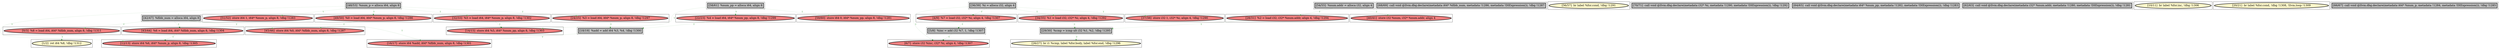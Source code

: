 
digraph G {



node168->node166 [style=dotted,color=forestgreen,label="T",fontcolor=forestgreen ]
node175->node188 [style=dotted,color=forestgreen,label="T",fontcolor=forestgreen ]
node193->node184 [style=dotted,color=forestgreen,label="T",fontcolor=forestgreen ]
node160->node163 [style=dotted,color=forestgreen,label="T",fontcolor=forestgreen ]
node189->node172 [style=dotted,color=forestgreen,label="T",fontcolor=forestgreen ]
node163->node188 [style=dotted,color=forestgreen,label="T",fontcolor=forestgreen ]
node193->node178 [style=dotted,color=forestgreen,label="T",fontcolor=forestgreen ]
node189->node191 [style=dotted,color=forestgreen,label="T",fontcolor=forestgreen ]
node189->node169 [style=dotted,color=forestgreen,label="T",fontcolor=forestgreen ]
node173->node192 [style=dotted,color=forestgreen,label="T",fontcolor=forestgreen ]
node171->node192 [style=dotted,color=forestgreen,label="T",fontcolor=forestgreen ]
node169->node166 [style=dotted,color=forestgreen,label="T",fontcolor=forestgreen ]
node192->node170 [style=dotted,color=forestgreen,label="T",fontcolor=forestgreen ]
node159->node179 [style=dotted,color=forestgreen,label="T",fontcolor=forestgreen ]
node175->node173 [style=dotted,color=forestgreen,label="T",fontcolor=forestgreen ]
node182->node190 [style=dotted,color=forestgreen,label="T",fontcolor=forestgreen ]
node175->node174 [style=dotted,color=forestgreen,label="T",fontcolor=forestgreen ]
node191->node178 [style=dotted,color=forestgreen,label="T",fontcolor=forestgreen ]
node193->node165 [style=dotted,color=forestgreen,label="T",fontcolor=forestgreen ]
node189->node162 [style=dotted,color=forestgreen,label="T",fontcolor=forestgreen ]
node182->node164 [style=dotted,color=forestgreen,label="T",fontcolor=forestgreen ]
node175->node160 [style=dotted,color=forestgreen,label="T",fontcolor=forestgreen ]
node182->node168 [style=dotted,color=forestgreen,label="T",fontcolor=forestgreen ]
node172->node164 [style=dotted,color=forestgreen,label="T",fontcolor=forestgreen ]
node187->node171 [style=dotted,color=forestgreen,label="T",fontcolor=forestgreen ]
node189->node185 [style=dotted,color=forestgreen,label="T",fontcolor=forestgreen ]
node166->node165 [style=dotted,color=forestgreen,label="T",fontcolor=forestgreen ]
node193->node159 [style=dotted,color=forestgreen,label="T",fontcolor=forestgreen ]
node184->node162 [style=dotted,color=forestgreen,label="T",fontcolor=forestgreen ]
node187->node194 [style=dotted,color=forestgreen,label="T",fontcolor=forestgreen ]


subgraph cluster33 {


node192 [penwidth=3.0,fontsize=20,fillcolor=grey,label="[29/30]  %cmp = icmp ult i32 %1, %2, !dbg !1295",shape=rectangle,style=filled ]



}

subgraph cluster27 {


node186 [penwidth=3.0,fontsize=20,fillcolor=grey,label="[68/69]  call void @llvm.dbg.declare(metadata i64* %fibb_num, metadata !1286, metadata !DIExpression()), !dbg !1287",shape=rectangle,style=filled ]



}

subgraph cluster28 {


node187 [penwidth=3.0,fontsize=20,fillcolor=grey,label="[54/55]  %num.addr = alloca i32, align 4",shape=rectangle,style=filled ]



}

subgraph cluster26 {


node185 [penwidth=3.0,fontsize=20,fillcolor=lightcoral,label="[51/52]  store i64 1, i64* %num_p, align 8, !dbg !1283",shape=ellipse,style=filled ]



}

subgraph cluster29 {


node188 [penwidth=3.0,fontsize=20,fillcolor=lightcoral,label="[6/7]  store i32 %inc, i32* %i, align 4, !dbg !1307",shape=ellipse,style=filled ]



}

subgraph cluster25 {


node184 [penwidth=3.0,fontsize=20,fillcolor=lightcoral,label="[43/44]  %6 = load i64, i64* %fibb_num, align 8, !dbg !1304",shape=ellipse,style=filled ]



}

subgraph cluster24 {


node183 [penwidth=3.0,fontsize=20,fillcolor=lemonchiffon,label="[56/57]  br label %for.cond, !dbg !1291",shape=ellipse,style=filled ]



}

subgraph cluster22 {


node181 [penwidth=3.0,fontsize=20,fillcolor=grey,label="[70/71]  call void @llvm.dbg.declare(metadata i32* %i, metadata !1290, metadata !DIExpression()), !dbg !1292",shape=rectangle,style=filled ]



}

subgraph cluster20 {


node179 [penwidth=3.0,fontsize=20,fillcolor=lemonchiffon,label="[1/2]  ret i64 %8, !dbg !1312",shape=ellipse,style=filled ]



}

subgraph cluster18 {


node177 [penwidth=3.0,fontsize=20,fillcolor=grey,label="[64/65]  call void @llvm.dbg.declare(metadata i64* %num_pp, metadata !1282, metadata !DIExpression()), !dbg !1283",shape=rectangle,style=filled ]



}

subgraph cluster34 {


node193 [penwidth=3.0,fontsize=20,fillcolor=grey,label="[42/47]  %fibb_num = alloca i64, align 8",shape=rectangle,style=filled ]



}

subgraph cluster16 {


node175 [penwidth=3.0,fontsize=20,fillcolor=grey,label="[36/39]  %i = alloca i32, align 4",shape=rectangle,style=filled ]



}

subgraph cluster17 {


node176 [penwidth=3.0,fontsize=20,fillcolor=grey,label="[62/63]  call void @llvm.dbg.declare(metadata i32* %num.addr, metadata !1280, metadata !DIExpression()), !dbg !1281",shape=rectangle,style=filled ]



}

subgraph cluster4 {


node163 [penwidth=3.0,fontsize=20,fillcolor=grey,label="[5/8]  %inc = add i32 %7, 1, !dbg !1307",shape=rectangle,style=filled ]



}

subgraph cluster3 {


node162 [penwidth=3.0,fontsize=20,fillcolor=lightcoral,label="[12/13]  store i64 %6, i64* %num_p, align 8, !dbg !1305",shape=ellipse,style=filled ]



}

subgraph cluster2 {


node161 [penwidth=3.0,fontsize=20,fillcolor=lemonchiffon,label="[10/11]  br label %for.inc, !dbg !1306",shape=ellipse,style=filled ]



}

subgraph cluster1 {


node160 [penwidth=3.0,fontsize=20,fillcolor=lightcoral,label="[4/9]  %7 = load i32, i32* %i, align 4, !dbg !1307",shape=ellipse,style=filled ]



}

subgraph cluster12 {


node171 [penwidth=3.0,fontsize=20,fillcolor=lightcoral,label="[28/31]  %2 = load i32, i32* %num.addr, align 4, !dbg !1294",shape=ellipse,style=filled ]



}

subgraph cluster32 {


node191 [penwidth=3.0,fontsize=20,fillcolor=lightcoral,label="[49/50]  %0 = load i64, i64* %num_p, align 8, !dbg !1286",shape=ellipse,style=filled ]



}

subgraph cluster5 {


node164 [penwidth=3.0,fontsize=20,fillcolor=lightcoral,label="[14/15]  store i64 %5, i64* %num_pp, align 8, !dbg !1303",shape=ellipse,style=filled ]



}

subgraph cluster0 {


node159 [penwidth=3.0,fontsize=20,fillcolor=lightcoral,label="[0/3]  %8 = load i64, i64* %fibb_num, align 8, !dbg !1311",shape=ellipse,style=filled ]



}

subgraph cluster31 {


node190 [penwidth=3.0,fontsize=20,fillcolor=lightcoral,label="[59/60]  store i64 0, i64* %num_pp, align 8, !dbg !1281",shape=ellipse,style=filled ]



}

subgraph cluster30 {


node189 [penwidth=3.0,fontsize=20,fillcolor=grey,label="[48/53]  %num_p = alloca i64, align 8",shape=rectangle,style=filled ]



}

subgraph cluster6 {


node165 [penwidth=3.0,fontsize=20,fillcolor=lightcoral,label="[16/17]  store i64 %add, i64* %fibb_num, align 8, !dbg !1301",shape=ellipse,style=filled ]



}

subgraph cluster14 {


node173 [penwidth=3.0,fontsize=20,fillcolor=lightcoral,label="[34/35]  %1 = load i32, i32* %i, align 4, !dbg !1292",shape=ellipse,style=filled ]



}

subgraph cluster7 {


node166 [penwidth=3.0,fontsize=20,fillcolor=grey,label="[18/19]  %add = add i64 %3, %4, !dbg !1300",shape=rectangle,style=filled ]



}

subgraph cluster23 {


node182 [penwidth=3.0,fontsize=20,fillcolor=grey,label="[58/61]  %num_pp = alloca i64, align 8",shape=rectangle,style=filled ]



}

subgraph cluster8 {


node167 [penwidth=3.0,fontsize=20,fillcolor=lemonchiffon,label="[20/21]  br label %for.cond, !dbg !1308, !llvm.loop !1309",shape=ellipse,style=filled ]



}

subgraph cluster21 {


node180 [penwidth=3.0,fontsize=20,fillcolor=grey,label="[66/67]  call void @llvm.dbg.declare(metadata i64* %num_p, metadata !1284, metadata !DIExpression()), !dbg !1285",shape=rectangle,style=filled ]



}

subgraph cluster9 {


node168 [penwidth=3.0,fontsize=20,fillcolor=lightcoral,label="[22/23]  %4 = load i64, i64* %num_pp, align 8, !dbg !1299",shape=ellipse,style=filled ]



}

subgraph cluster19 {


node178 [penwidth=3.0,fontsize=20,fillcolor=lightcoral,label="[45/46]  store i64 %0, i64* %fibb_num, align 8, !dbg !1287",shape=ellipse,style=filled ]



}

subgraph cluster10 {


node169 [penwidth=3.0,fontsize=20,fillcolor=lightcoral,label="[24/25]  %3 = load i64, i64* %num_p, align 8, !dbg !1297",shape=ellipse,style=filled ]



}

subgraph cluster11 {


node170 [penwidth=3.0,fontsize=20,fillcolor=lemonchiffon,label="[26/27]  br i1 %cmp, label %for.body, label %for.end, !dbg !1296",shape=ellipse,style=filled ]



}

subgraph cluster35 {


node194 [penwidth=3.0,fontsize=20,fillcolor=lightcoral,label="[40/41]  store i32 %num, i32* %num.addr, align 4",shape=ellipse,style=filled ]



}

subgraph cluster13 {


node172 [penwidth=3.0,fontsize=20,fillcolor=lightcoral,label="[32/33]  %5 = load i64, i64* %num_p, align 8, !dbg !1302",shape=ellipse,style=filled ]



}

subgraph cluster15 {


node174 [penwidth=3.0,fontsize=20,fillcolor=lightcoral,label="[37/38]  store i32 1, i32* %i, align 4, !dbg !1290",shape=ellipse,style=filled ]



}

}
